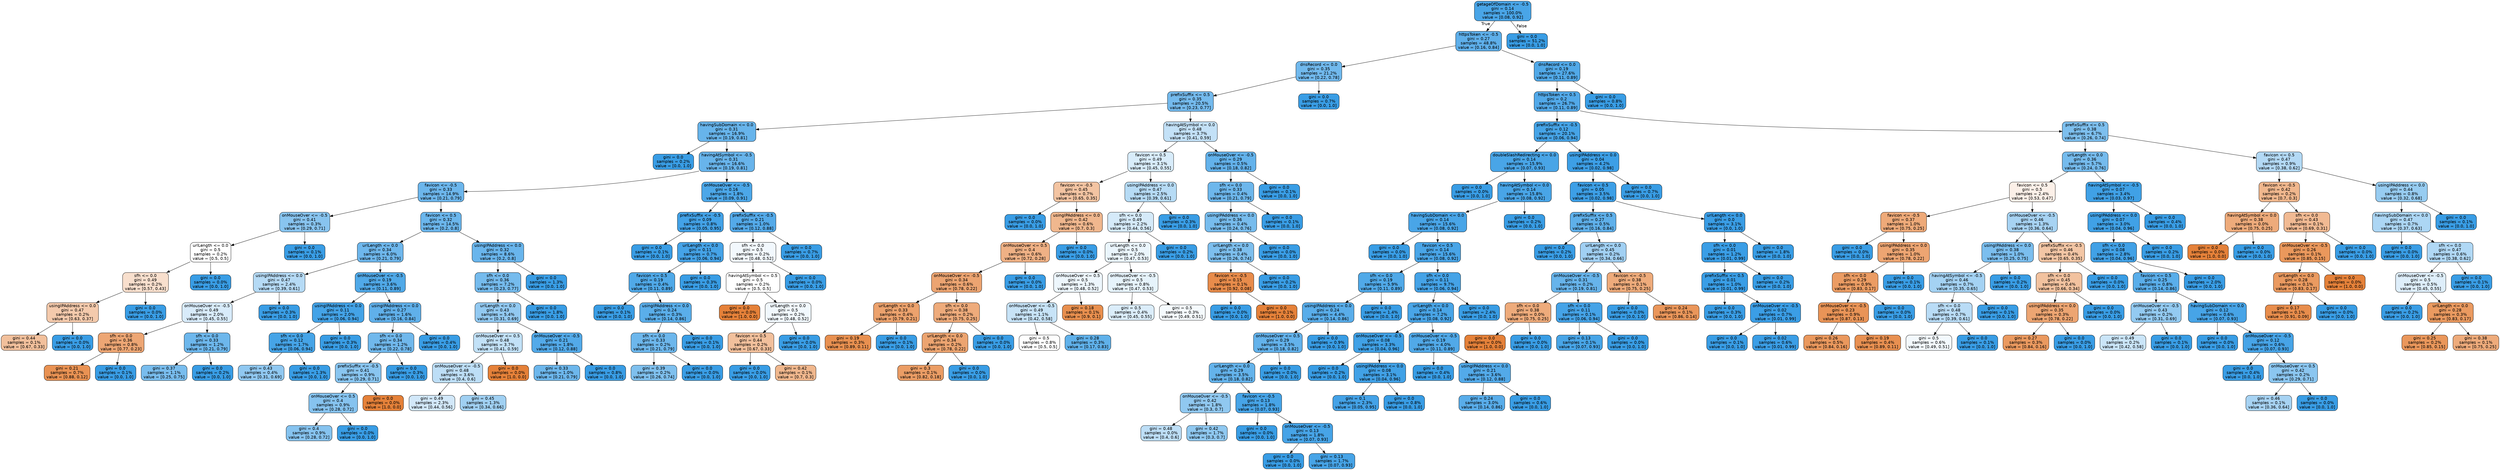 digraph Tree {
node [shape=box, style="filled, rounded", color="black", fontname=helvetica] ;
edge [fontname=helvetica] ;
0 [label="getageOfDomain <= -0.5\ngini = 0.14\nsamples = 100.0%\nvalue = [0.08, 0.92]", fillcolor="#399de5ea"] ;
1 [label="httpsToken <= -0.5\ngini = 0.27\nsamples = 48.8%\nvalue = [0.16, 0.84]", fillcolor="#399de5cf"] ;
0 -> 1 [labeldistance=2.5, labelangle=45, headlabel="True"] ;
2 [label="dnsRecord <= 0.0\ngini = 0.35\nsamples = 21.2%\nvalue = [0.22, 0.78]", fillcolor="#399de5b6"] ;
1 -> 2 ;
3 [label="prefixSuffix <= 0.5\ngini = 0.35\nsamples = 20.5%\nvalue = [0.23, 0.77]", fillcolor="#399de5b3"] ;
2 -> 3 ;
4 [label="havingSubDomain <= 0.0\ngini = 0.31\nsamples = 16.9%\nvalue = [0.19, 0.81]", fillcolor="#399de5c3"] ;
3 -> 4 ;
5 [label="gini = 0.0\nsamples = 0.2%\nvalue = [0.0, 1.0]", fillcolor="#399de5ff"] ;
4 -> 5 ;
6 [label="havingAtSymbol <= -0.5\ngini = 0.31\nsamples = 16.6%\nvalue = [0.19, 0.81]", fillcolor="#399de5c2"] ;
4 -> 6 ;
7 [label="favicon <= -0.5\ngini = 0.33\nsamples = 14.9%\nvalue = [0.21, 0.79]", fillcolor="#399de5bd"] ;
6 -> 7 ;
8 [label="onMouseOver <= -0.5\ngini = 0.41\nsamples = 0.3%\nvalue = [0.29, 0.71]", fillcolor="#399de599"] ;
7 -> 8 ;
9 [label="urlLength <= 0.0\ngini = 0.5\nsamples = 0.2%\nvalue = [0.5, 0.5]", fillcolor="#e5813900"] ;
8 -> 9 ;
10 [label="sfh <= 0.0\ngini = 0.49\nsamples = 0.2%\nvalue = [0.57, 0.43]", fillcolor="#e5813940"] ;
9 -> 10 ;
11 [label="usingIPAddress <= 0.0\ngini = 0.47\nsamples = 0.2%\nvalue = [0.63, 0.37]", fillcolor="#e581396a"] ;
10 -> 11 ;
12 [label="gini = 0.44\nsamples = 0.1%\nvalue = [0.67, 0.33]", fillcolor="#e581397f"] ;
11 -> 12 ;
13 [label="gini = 0.0\nsamples = 0.0%\nvalue = [0.0, 1.0]", fillcolor="#399de5ff"] ;
11 -> 13 ;
14 [label="gini = 0.0\nsamples = 0.0%\nvalue = [0.0, 1.0]", fillcolor="#399de5ff"] ;
10 -> 14 ;
15 [label="gini = 0.0\nsamples = 0.0%\nvalue = [0.0, 1.0]", fillcolor="#399de5ff"] ;
9 -> 15 ;
16 [label="gini = 0.0\nsamples = 0.1%\nvalue = [0.0, 1.0]", fillcolor="#399de5ff"] ;
8 -> 16 ;
17 [label="favicon <= 0.5\ngini = 0.32\nsamples = 14.5%\nvalue = [0.2, 0.8]", fillcolor="#399de5be"] ;
7 -> 17 ;
18 [label="urlLength <= 0.0\ngini = 0.34\nsamples = 6.0%\nvalue = [0.21, 0.79]", fillcolor="#399de5ba"] ;
17 -> 18 ;
19 [label="usingIPAddress <= 0.0\ngini = 0.47\nsamples = 2.4%\nvalue = [0.39, 0.61]", fillcolor="#399de55f"] ;
18 -> 19 ;
20 [label="onMouseOver <= -0.5\ngini = 0.49\nsamples = 2.0%\nvalue = [0.45, 0.55]", fillcolor="#399de532"] ;
19 -> 20 ;
21 [label="sfh <= 0.0\ngini = 0.36\nsamples = 0.8%\nvalue = [0.77, 0.23]", fillcolor="#e58139b3"] ;
20 -> 21 ;
22 [label="gini = 0.21\nsamples = 0.7%\nvalue = [0.88, 0.12]", fillcolor="#e58139dd"] ;
21 -> 22 ;
23 [label="gini = 0.0\nsamples = 0.1%\nvalue = [0.0, 1.0]", fillcolor="#399de5ff"] ;
21 -> 23 ;
24 [label="sfh <= 0.0\ngini = 0.33\nsamples = 1.2%\nvalue = [0.21, 0.79]", fillcolor="#399de5bb"] ;
20 -> 24 ;
25 [label="gini = 0.37\nsamples = 1.1%\nvalue = [0.25, 0.75]", fillcolor="#399de5ac"] ;
24 -> 25 ;
26 [label="gini = 0.0\nsamples = 0.2%\nvalue = [0.0, 1.0]", fillcolor="#399de5ff"] ;
24 -> 26 ;
27 [label="gini = 0.0\nsamples = 0.3%\nvalue = [0.0, 1.0]", fillcolor="#399de5ff"] ;
19 -> 27 ;
28 [label="onMouseOver <= -0.5\ngini = 0.19\nsamples = 3.6%\nvalue = [0.11, 0.89]", fillcolor="#399de5e1"] ;
18 -> 28 ;
29 [label="usingIPAddress <= 0.0\ngini = 0.11\nsamples = 2.0%\nvalue = [0.06, 0.94]", fillcolor="#399de5f0"] ;
28 -> 29 ;
30 [label="sfh <= 0.0\ngini = 0.12\nsamples = 1.7%\nvalue = [0.06, 0.94]", fillcolor="#399de5ee"] ;
29 -> 30 ;
31 [label="gini = 0.43\nsamples = 0.4%\nvalue = [0.31, 0.69]", fillcolor="#399de58e"] ;
30 -> 31 ;
32 [label="gini = 0.0\nsamples = 1.3%\nvalue = [0.0, 1.0]", fillcolor="#399de5ff"] ;
30 -> 32 ;
33 [label="gini = 0.0\nsamples = 0.3%\nvalue = [0.0, 1.0]", fillcolor="#399de5ff"] ;
29 -> 33 ;
34 [label="usingIPAddress <= 0.0\ngini = 0.27\nsamples = 1.6%\nvalue = [0.16, 0.84]", fillcolor="#399de5cd"] ;
28 -> 34 ;
35 [label="sfh <= 0.0\ngini = 0.34\nsamples = 1.2%\nvalue = [0.22, 0.78]", fillcolor="#399de5b8"] ;
34 -> 35 ;
36 [label="prefixSuffix <= -0.5\ngini = 0.41\nsamples = 0.9%\nvalue = [0.29, 0.71]", fillcolor="#399de597"] ;
35 -> 36 ;
37 [label="onMouseOver <= 0.5\ngini = 0.4\nsamples = 0.9%\nvalue = [0.28, 0.72]", fillcolor="#399de59c"] ;
36 -> 37 ;
38 [label="gini = 0.4\nsamples = 0.9%\nvalue = [0.28, 0.72]", fillcolor="#399de59b"] ;
37 -> 38 ;
39 [label="gini = 0.0\nsamples = 0.0%\nvalue = [0.0, 1.0]", fillcolor="#399de5ff"] ;
37 -> 39 ;
40 [label="gini = 0.0\nsamples = 0.0%\nvalue = [1.0, 0.0]", fillcolor="#e58139ff"] ;
36 -> 40 ;
41 [label="gini = 0.0\nsamples = 0.3%\nvalue = [0.0, 1.0]", fillcolor="#399de5ff"] ;
35 -> 41 ;
42 [label="gini = 0.0\nsamples = 0.4%\nvalue = [0.0, 1.0]", fillcolor="#399de5ff"] ;
34 -> 42 ;
43 [label="usingIPAddress <= 0.0\ngini = 0.32\nsamples = 8.6%\nvalue = [0.2, 0.8]", fillcolor="#399de5c1"] ;
17 -> 43 ;
44 [label="sfh <= 0.0\ngini = 0.36\nsamples = 7.2%\nvalue = [0.23, 0.77]", fillcolor="#399de5b1"] ;
43 -> 44 ;
45 [label="urlLength <= 0.0\ngini = 0.43\nsamples = 5.4%\nvalue = [0.31, 0.69]", fillcolor="#399de58c"] ;
44 -> 45 ;
46 [label="onMouseOver <= 0.5\ngini = 0.48\nsamples = 3.7%\nvalue = [0.41, 0.59]", fillcolor="#399de54e"] ;
45 -> 46 ;
47 [label="onMouseOver <= -0.5\ngini = 0.48\nsamples = 3.6%\nvalue = [0.4, 0.6]", fillcolor="#399de555"] ;
46 -> 47 ;
48 [label="gini = 0.49\nsamples = 2.3%\nvalue = [0.44, 0.56]", fillcolor="#399de53a"] ;
47 -> 48 ;
49 [label="gini = 0.45\nsamples = 1.3%\nvalue = [0.34, 0.66]", fillcolor="#399de57a"] ;
47 -> 49 ;
50 [label="gini = 0.0\nsamples = 0.0%\nvalue = [1.0, 0.0]", fillcolor="#e58139ff"] ;
46 -> 50 ;
51 [label="onMouseOver <= -0.5\ngini = 0.21\nsamples = 1.8%\nvalue = [0.12, 0.88]", fillcolor="#399de5dd"] ;
45 -> 51 ;
52 [label="gini = 0.33\nsamples = 1.0%\nvalue = [0.21, 0.79]", fillcolor="#399de5bc"] ;
51 -> 52 ;
53 [label="gini = 0.0\nsamples = 0.8%\nvalue = [0.0, 1.0]", fillcolor="#399de5ff"] ;
51 -> 53 ;
54 [label="gini = 0.0\nsamples = 1.8%\nvalue = [0.0, 1.0]", fillcolor="#399de5ff"] ;
44 -> 54 ;
55 [label="gini = 0.0\nsamples = 1.3%\nvalue = [0.0, 1.0]", fillcolor="#399de5ff"] ;
43 -> 55 ;
56 [label="onMouseOver <= -0.5\ngini = 0.16\nsamples = 1.8%\nvalue = [0.09, 0.91]", fillcolor="#399de5e6"] ;
6 -> 56 ;
57 [label="prefixSuffix <= -0.5\ngini = 0.09\nsamples = 0.8%\nvalue = [0.05, 0.95]", fillcolor="#399de5f2"] ;
56 -> 57 ;
58 [label="gini = 0.0\nsamples = 0.1%\nvalue = [0.0, 1.0]", fillcolor="#399de5ff"] ;
57 -> 58 ;
59 [label="urlLength <= 0.0\ngini = 0.11\nsamples = 0.7%\nvalue = [0.06, 0.94]", fillcolor="#399de5ef"] ;
57 -> 59 ;
60 [label="favicon <= 0.5\ngini = 0.19\nsamples = 0.4%\nvalue = [0.11, 0.89]", fillcolor="#399de5e1"] ;
59 -> 60 ;
61 [label="gini = 0.0\nsamples = 0.1%\nvalue = [0.0, 1.0]", fillcolor="#399de5ff"] ;
60 -> 61 ;
62 [label="usingIPAddress <= 0.0\ngini = 0.24\nsamples = 0.3%\nvalue = [0.14, 0.86]", fillcolor="#399de5d4"] ;
60 -> 62 ;
63 [label="sfh <= 0.0\ngini = 0.33\nsamples = 0.2%\nvalue = [0.21, 0.79]", fillcolor="#399de5bc"] ;
62 -> 63 ;
64 [label="gini = 0.39\nsamples = 0.2%\nvalue = [0.26, 0.74]", fillcolor="#399de5a4"] ;
63 -> 64 ;
65 [label="gini = 0.0\nsamples = 0.0%\nvalue = [0.0, 1.0]", fillcolor="#399de5ff"] ;
63 -> 65 ;
66 [label="gini = 0.0\nsamples = 0.1%\nvalue = [0.0, 1.0]", fillcolor="#399de5ff"] ;
62 -> 66 ;
67 [label="gini = 0.0\nsamples = 0.3%\nvalue = [0.0, 1.0]", fillcolor="#399de5ff"] ;
59 -> 67 ;
68 [label="prefixSuffix <= -0.5\ngini = 0.21\nsamples = 1.0%\nvalue = [0.12, 0.88]", fillcolor="#399de5dc"] ;
56 -> 68 ;
69 [label="sfh <= 0.0\ngini = 0.5\nsamples = 0.2%\nvalue = [0.48, 0.52]", fillcolor="#399de510"] ;
68 -> 69 ;
70 [label="havingAtSymbol <= 0.5\ngini = 0.5\nsamples = 0.2%\nvalue = [0.5, 0.5]", fillcolor="#e5813900"] ;
69 -> 70 ;
71 [label="gini = 0.0\nsamples = 0.0%\nvalue = [1.0, 0.0]", fillcolor="#e58139ff"] ;
70 -> 71 ;
72 [label="urlLength <= 0.0\ngini = 0.5\nsamples = 0.2%\nvalue = [0.48, 0.52]", fillcolor="#399de511"] ;
70 -> 72 ;
73 [label="favicon <= 0.5\ngini = 0.44\nsamples = 0.2%\nvalue = [0.67, 0.33]", fillcolor="#e581397f"] ;
72 -> 73 ;
74 [label="gini = 0.0\nsamples = 0.0%\nvalue = [0.0, 1.0]", fillcolor="#399de5ff"] ;
73 -> 74 ;
75 [label="gini = 0.42\nsamples = 0.1%\nvalue = [0.7, 0.3]", fillcolor="#e5813992"] ;
73 -> 75 ;
76 [label="gini = 0.0\nsamples = 0.0%\nvalue = [0.0, 1.0]", fillcolor="#399de5ff"] ;
72 -> 76 ;
77 [label="gini = 0.0\nsamples = 0.0%\nvalue = [0.0, 1.0]", fillcolor="#399de5ff"] ;
69 -> 77 ;
78 [label="gini = 0.0\nsamples = 0.7%\nvalue = [0.0, 1.0]", fillcolor="#399de5ff"] ;
68 -> 78 ;
79 [label="havingAtSymbol <= 0.0\ngini = 0.48\nsamples = 3.7%\nvalue = [0.41, 0.59]", fillcolor="#399de54d"] ;
3 -> 79 ;
80 [label="favicon <= 0.5\ngini = 0.49\nsamples = 3.1%\nvalue = [0.45, 0.55]", fillcolor="#399de531"] ;
79 -> 80 ;
81 [label="favicon <= -0.5\ngini = 0.45\nsamples = 0.7%\nvalue = [0.65, 0.35]", fillcolor="#e5813977"] ;
80 -> 81 ;
82 [label="gini = 0.0\nsamples = 0.0%\nvalue = [0.0, 1.0]", fillcolor="#399de5ff"] ;
81 -> 82 ;
83 [label="usingIPAddress <= 0.0\ngini = 0.42\nsamples = 0.6%\nvalue = [0.7, 0.3]", fillcolor="#e5813991"] ;
81 -> 83 ;
84 [label="onMouseOver <= 0.5\ngini = 0.4\nsamples = 0.6%\nvalue = [0.72, 0.28]", fillcolor="#e581399d"] ;
83 -> 84 ;
85 [label="onMouseOver <= -0.5\ngini = 0.34\nsamples = 0.6%\nvalue = [0.78, 0.22]", fillcolor="#e58139b7"] ;
84 -> 85 ;
86 [label="urlLength <= 0.0\ngini = 0.33\nsamples = 0.4%\nvalue = [0.79, 0.21]", fillcolor="#e58139bc"] ;
85 -> 86 ;
87 [label="gini = 0.19\nsamples = 0.3%\nvalue = [0.89, 0.11]", fillcolor="#e58139e1"] ;
86 -> 87 ;
88 [label="gini = 0.0\nsamples = 0.1%\nvalue = [0.0, 1.0]", fillcolor="#399de5ff"] ;
86 -> 88 ;
89 [label="sfh <= 0.0\ngini = 0.38\nsamples = 0.2%\nvalue = [0.75, 0.25]", fillcolor="#e58139aa"] ;
85 -> 89 ;
90 [label="urlLength <= 0.0\ngini = 0.34\nsamples = 0.2%\nvalue = [0.78, 0.22]", fillcolor="#e58139b8"] ;
89 -> 90 ;
91 [label="gini = 0.3\nsamples = 0.1%\nvalue = [0.82, 0.18]", fillcolor="#e58139c6"] ;
90 -> 91 ;
92 [label="gini = 0.0\nsamples = 0.0%\nvalue = [0.0, 1.0]", fillcolor="#399de5ff"] ;
90 -> 92 ;
93 [label="gini = 0.0\nsamples = 0.0%\nvalue = [0.0, 1.0]", fillcolor="#399de5ff"] ;
89 -> 93 ;
94 [label="gini = 0.0\nsamples = 0.0%\nvalue = [0.0, 1.0]", fillcolor="#399de5ff"] ;
84 -> 94 ;
95 [label="gini = 0.0\nsamples = 0.0%\nvalue = [0.0, 1.0]", fillcolor="#399de5ff"] ;
83 -> 95 ;
96 [label="usingIPAddress <= 0.0\ngini = 0.47\nsamples = 2.5%\nvalue = [0.39, 0.61]", fillcolor="#399de55e"] ;
80 -> 96 ;
97 [label="sfh <= 0.0\ngini = 0.49\nsamples = 2.2%\nvalue = [0.44, 0.56]", fillcolor="#399de536"] ;
96 -> 97 ;
98 [label="urlLength <= 0.0\ngini = 0.5\nsamples = 2.0%\nvalue = [0.47, 0.53]", fillcolor="#399de51a"] ;
97 -> 98 ;
99 [label="onMouseOver <= 0.5\ngini = 0.5\nsamples = 1.3%\nvalue = [0.48, 0.52]", fillcolor="#399de517"] ;
98 -> 99 ;
100 [label="onMouseOver <= -0.5\ngini = 0.49\nsamples = 1.1%\nvalue = [0.42, 0.58]", fillcolor="#399de548"] ;
99 -> 100 ;
101 [label="gini = 0.5\nsamples = 0.8%\nvalue = [0.5, 0.5]", fillcolor="#e5813900"] ;
100 -> 101 ;
102 [label="gini = 0.28\nsamples = 0.3%\nvalue = [0.17, 0.83]", fillcolor="#399de5cc"] ;
100 -> 102 ;
103 [label="gini = 0.18\nsamples = 0.1%\nvalue = [0.9, 0.1]", fillcolor="#e58139e3"] ;
99 -> 103 ;
104 [label="onMouseOver <= -0.5\ngini = 0.5\nsamples = 0.8%\nvalue = [0.47, 0.53]", fillcolor="#399de51f"] ;
98 -> 104 ;
105 [label="gini = 0.5\nsamples = 0.4%\nvalue = [0.45, 0.55]", fillcolor="#399de52e"] ;
104 -> 105 ;
106 [label="gini = 0.5\nsamples = 0.3%\nvalue = [0.49, 0.51]", fillcolor="#399de50c"] ;
104 -> 106 ;
107 [label="gini = 0.0\nsamples = 0.2%\nvalue = [0.0, 1.0]", fillcolor="#399de5ff"] ;
97 -> 107 ;
108 [label="gini = 0.0\nsamples = 0.3%\nvalue = [0.0, 1.0]", fillcolor="#399de5ff"] ;
96 -> 108 ;
109 [label="onMouseOver <= -0.5\ngini = 0.29\nsamples = 0.5%\nvalue = [0.18, 0.82]", fillcolor="#399de5c8"] ;
79 -> 109 ;
110 [label="sfh <= 0.0\ngini = 0.33\nsamples = 0.4%\nvalue = [0.21, 0.79]", fillcolor="#399de5bb"] ;
109 -> 110 ;
111 [label="usingIPAddress <= 0.0\ngini = 0.36\nsamples = 0.4%\nvalue = [0.24, 0.76]", fillcolor="#399de5af"] ;
110 -> 111 ;
112 [label="urlLength <= 0.0\ngini = 0.38\nsamples = 0.4%\nvalue = [0.26, 0.74]", fillcolor="#399de5a7"] ;
111 -> 112 ;
113 [label="favicon <= -0.5\ngini = 0.15\nsamples = 0.1%\nvalue = [0.92, 0.08]", fillcolor="#e58139e8"] ;
112 -> 113 ;
114 [label="gini = 0.0\nsamples = 0.0%\nvalue = [0.0, 1.0]", fillcolor="#399de5ff"] ;
113 -> 114 ;
115 [label="gini = 0.0\nsamples = 0.1%\nvalue = [1.0, 0.0]", fillcolor="#e58139ff"] ;
113 -> 115 ;
116 [label="gini = 0.0\nsamples = 0.2%\nvalue = [0.0, 1.0]", fillcolor="#399de5ff"] ;
112 -> 116 ;
117 [label="gini = 0.0\nsamples = 0.0%\nvalue = [0.0, 1.0]", fillcolor="#399de5ff"] ;
111 -> 117 ;
118 [label="gini = 0.0\nsamples = 0.1%\nvalue = [0.0, 1.0]", fillcolor="#399de5ff"] ;
110 -> 118 ;
119 [label="gini = 0.0\nsamples = 0.1%\nvalue = [0.0, 1.0]", fillcolor="#399de5ff"] ;
109 -> 119 ;
120 [label="gini = 0.0\nsamples = 0.7%\nvalue = [0.0, 1.0]", fillcolor="#399de5ff"] ;
2 -> 120 ;
121 [label="dnsRecord <= 0.0\ngini = 0.19\nsamples = 27.6%\nvalue = [0.11, 0.89]", fillcolor="#399de5e0"] ;
1 -> 121 ;
122 [label="httpsToken <= 0.5\ngini = 0.2\nsamples = 26.7%\nvalue = [0.11, 0.89]", fillcolor="#399de5df"] ;
121 -> 122 ;
123 [label="prefixSuffix <= -0.5\ngini = 0.12\nsamples = 20.1%\nvalue = [0.06, 0.94]", fillcolor="#399de5ee"] ;
122 -> 123 ;
124 [label="doubleSlashRedirecting <= 0.0\ngini = 0.14\nsamples = 15.9%\nvalue = [0.07, 0.93]", fillcolor="#399de5ea"] ;
123 -> 124 ;
125 [label="gini = 0.0\nsamples = 0.0%\nvalue = [0.0, 1.0]", fillcolor="#399de5ff"] ;
124 -> 125 ;
126 [label="havingAtSymbol <= 0.0\ngini = 0.14\nsamples = 15.8%\nvalue = [0.08, 0.92]", fillcolor="#399de5ea"] ;
124 -> 126 ;
127 [label="havingSubDomain <= 0.0\ngini = 0.14\nsamples = 15.6%\nvalue = [0.08, 0.92]", fillcolor="#399de5ea"] ;
126 -> 127 ;
128 [label="gini = 0.0\nsamples = 0.0%\nvalue = [0.0, 1.0]", fillcolor="#399de5ff"] ;
127 -> 128 ;
129 [label="favicon <= 0.5\ngini = 0.14\nsamples = 15.6%\nvalue = [0.08, 0.92]", fillcolor="#399de5ea"] ;
127 -> 129 ;
130 [label="sfh <= 0.0\ngini = 0.19\nsamples = 5.9%\nvalue = [0.11, 0.89]", fillcolor="#399de5e1"] ;
129 -> 130 ;
131 [label="usingIPAddress <= 0.0\ngini = 0.24\nsamples = 4.4%\nvalue = [0.14, 0.86]", fillcolor="#399de5d5"] ;
130 -> 131 ;
132 [label="onMouseOver <= 0.5\ngini = 0.29\nsamples = 3.5%\nvalue = [0.18, 0.82]", fillcolor="#399de5c8"] ;
131 -> 132 ;
133 [label="urlLength <= 0.0\ngini = 0.29\nsamples = 3.5%\nvalue = [0.18, 0.82]", fillcolor="#399de5c7"] ;
132 -> 133 ;
134 [label="onMouseOver <= -0.5\ngini = 0.42\nsamples = 1.8%\nvalue = [0.3, 0.7]", fillcolor="#399de58f"] ;
133 -> 134 ;
135 [label="gini = 0.48\nsamples = 0.0%\nvalue = [0.4, 0.6]", fillcolor="#399de555"] ;
134 -> 135 ;
136 [label="gini = 0.42\nsamples = 1.7%\nvalue = [0.3, 0.7]", fillcolor="#399de590"] ;
134 -> 136 ;
137 [label="favicon <= -0.5\ngini = 0.13\nsamples = 1.8%\nvalue = [0.07, 0.93]", fillcolor="#399de5ec"] ;
133 -> 137 ;
138 [label="gini = 0.0\nsamples = 0.0%\nvalue = [0.0, 1.0]", fillcolor="#399de5ff"] ;
137 -> 138 ;
139 [label="onMouseOver <= -0.5\ngini = 0.13\nsamples = 1.8%\nvalue = [0.07, 0.93]", fillcolor="#399de5ec"] ;
137 -> 139 ;
140 [label="gini = 0.0\nsamples = 0.0%\nvalue = [0.0, 1.0]", fillcolor="#399de5ff"] ;
139 -> 140 ;
141 [label="gini = 0.13\nsamples = 1.7%\nvalue = [0.07, 0.93]", fillcolor="#399de5ec"] ;
139 -> 141 ;
142 [label="gini = 0.0\nsamples = 0.0%\nvalue = [0.0, 1.0]", fillcolor="#399de5ff"] ;
132 -> 142 ;
143 [label="gini = 0.0\nsamples = 0.9%\nvalue = [0.0, 1.0]", fillcolor="#399de5ff"] ;
131 -> 143 ;
144 [label="gini = 0.0\nsamples = 1.4%\nvalue = [0.0, 1.0]", fillcolor="#399de5ff"] ;
130 -> 144 ;
145 [label="sfh <= 0.0\ngini = 0.11\nsamples = 9.7%\nvalue = [0.06, 0.94]", fillcolor="#399de5ef"] ;
129 -> 145 ;
146 [label="urlLength <= 0.0\ngini = 0.14\nsamples = 7.2%\nvalue = [0.08, 0.92]", fillcolor="#399de5ea"] ;
145 -> 146 ;
147 [label="onMouseOver <= -0.5\ngini = 0.08\nsamples = 3.3%\nvalue = [0.04, 0.96]", fillcolor="#399de5f5"] ;
146 -> 147 ;
148 [label="gini = 0.0\nsamples = 0.2%\nvalue = [0.0, 1.0]", fillcolor="#399de5ff"] ;
147 -> 148 ;
149 [label="usingIPAddress <= 0.0\ngini = 0.08\nsamples = 3.1%\nvalue = [0.04, 0.96]", fillcolor="#399de5f4"] ;
147 -> 149 ;
150 [label="gini = 0.1\nsamples = 2.3%\nvalue = [0.05, 0.95]", fillcolor="#399de5f1"] ;
149 -> 150 ;
151 [label="gini = 0.0\nsamples = 0.8%\nvalue = [0.0, 1.0]", fillcolor="#399de5ff"] ;
149 -> 151 ;
152 [label="onMouseOver <= -0.5\ngini = 0.19\nsamples = 4.0%\nvalue = [0.11, 0.89]", fillcolor="#399de5e0"] ;
146 -> 152 ;
153 [label="gini = 0.0\nsamples = 0.4%\nvalue = [0.0, 1.0]", fillcolor="#399de5ff"] ;
152 -> 153 ;
154 [label="usingIPAddress <= 0.0\ngini = 0.21\nsamples = 3.6%\nvalue = [0.12, 0.88]", fillcolor="#399de5dd"] ;
152 -> 154 ;
155 [label="gini = 0.24\nsamples = 3.0%\nvalue = [0.14, 0.86]", fillcolor="#399de5d5"] ;
154 -> 155 ;
156 [label="gini = 0.0\nsamples = 0.6%\nvalue = [0.0, 1.0]", fillcolor="#399de5ff"] ;
154 -> 156 ;
157 [label="gini = 0.0\nsamples = 2.4%\nvalue = [0.0, 1.0]", fillcolor="#399de5ff"] ;
145 -> 157 ;
158 [label="gini = 0.0\nsamples = 0.2%\nvalue = [0.0, 1.0]", fillcolor="#399de5ff"] ;
126 -> 158 ;
159 [label="usingIPAddress <= 0.0\ngini = 0.04\nsamples = 4.2%\nvalue = [0.02, 0.98]", fillcolor="#399de5fa"] ;
123 -> 159 ;
160 [label="favicon <= 0.5\ngini = 0.05\nsamples = 3.5%\nvalue = [0.02, 0.98]", fillcolor="#399de5f9"] ;
159 -> 160 ;
161 [label="prefixSuffix <= 0.5\ngini = 0.27\nsamples = 0.5%\nvalue = [0.16, 0.84]", fillcolor="#399de5ce"] ;
160 -> 161 ;
162 [label="gini = 0.0\nsamples = 0.2%\nvalue = [0.0, 1.0]", fillcolor="#399de5ff"] ;
161 -> 162 ;
163 [label="urlLength <= 0.0\ngini = 0.45\nsamples = 0.2%\nvalue = [0.34, 0.66]", fillcolor="#399de579"] ;
161 -> 163 ;
164 [label="onMouseOver <= -0.5\ngini = 0.31\nsamples = 0.2%\nvalue = [0.19, 0.81]", fillcolor="#399de5c3"] ;
163 -> 164 ;
165 [label="sfh <= 0.0\ngini = 0.38\nsamples = 0.0%\nvalue = [0.75, 0.25]", fillcolor="#e58139aa"] ;
164 -> 165 ;
166 [label="gini = 0.0\nsamples = 0.0%\nvalue = [1.0, 0.0]", fillcolor="#e58139ff"] ;
165 -> 166 ;
167 [label="gini = 0.0\nsamples = 0.0%\nvalue = [0.0, 1.0]", fillcolor="#399de5ff"] ;
165 -> 167 ;
168 [label="sfh <= 0.0\ngini = 0.11\nsamples = 0.1%\nvalue = [0.06, 0.94]", fillcolor="#399de5ef"] ;
164 -> 168 ;
169 [label="gini = 0.13\nsamples = 0.1%\nvalue = [0.07, 0.93]", fillcolor="#399de5eb"] ;
168 -> 169 ;
170 [label="gini = 0.0\nsamples = 0.0%\nvalue = [0.0, 1.0]", fillcolor="#399de5ff"] ;
168 -> 170 ;
171 [label="favicon <= -0.5\ngini = 0.38\nsamples = 0.1%\nvalue = [0.75, 0.25]", fillcolor="#e58139aa"] ;
163 -> 171 ;
172 [label="gini = 0.0\nsamples = 0.0%\nvalue = [0.0, 1.0]", fillcolor="#399de5ff"] ;
171 -> 172 ;
173 [label="gini = 0.24\nsamples = 0.1%\nvalue = [0.86, 0.14]", fillcolor="#e58139d4"] ;
171 -> 173 ;
174 [label="urlLength <= 0.0\ngini = 0.0\nsamples = 3.1%\nvalue = [0.0, 1.0]", fillcolor="#399de5fe"] ;
160 -> 174 ;
175 [label="sfh <= 0.0\ngini = 0.01\nsamples = 1.2%\nvalue = [0.01, 0.99]", fillcolor="#399de5fd"] ;
174 -> 175 ;
176 [label="prefixSuffix <= 0.5\ngini = 0.01\nsamples = 1.0%\nvalue = [0.01, 0.99]", fillcolor="#399de5fd"] ;
175 -> 176 ;
177 [label="gini = 0.0\nsamples = 0.3%\nvalue = [0.0, 1.0]", fillcolor="#399de5ff"] ;
176 -> 177 ;
178 [label="onMouseOver <= -0.5\ngini = 0.02\nsamples = 0.7%\nvalue = [0.01, 0.99]", fillcolor="#399de5fc"] ;
176 -> 178 ;
179 [label="gini = 0.0\nsamples = 0.1%\nvalue = [0.0, 1.0]", fillcolor="#399de5ff"] ;
178 -> 179 ;
180 [label="gini = 0.02\nsamples = 0.6%\nvalue = [0.01, 0.99]", fillcolor="#399de5fc"] ;
178 -> 180 ;
181 [label="gini = 0.0\nsamples = 0.2%\nvalue = [0.0, 1.0]", fillcolor="#399de5ff"] ;
175 -> 181 ;
182 [label="gini = 0.0\nsamples = 1.8%\nvalue = [0.0, 1.0]", fillcolor="#399de5ff"] ;
174 -> 182 ;
183 [label="gini = 0.0\nsamples = 0.7%\nvalue = [0.0, 1.0]", fillcolor="#399de5ff"] ;
159 -> 183 ;
184 [label="prefixSuffix <= 0.5\ngini = 0.38\nsamples = 6.7%\nvalue = [0.26, 0.74]", fillcolor="#399de5a7"] ;
122 -> 184 ;
185 [label="urlLength <= 0.0\ngini = 0.36\nsamples = 5.7%\nvalue = [0.24, 0.76]", fillcolor="#399de5b1"] ;
184 -> 185 ;
186 [label="favicon <= 0.5\ngini = 0.5\nsamples = 2.4%\nvalue = [0.53, 0.47]", fillcolor="#e581391d"] ;
185 -> 186 ;
187 [label="favicon <= -0.5\ngini = 0.37\nsamples = 1.0%\nvalue = [0.75, 0.25]", fillcolor="#e58139ac"] ;
186 -> 187 ;
188 [label="gini = 0.0\nsamples = 0.0%\nvalue = [0.0, 1.0]", fillcolor="#399de5ff"] ;
187 -> 188 ;
189 [label="usingIPAddress <= 0.0\ngini = 0.35\nsamples = 1.0%\nvalue = [0.78, 0.22]", fillcolor="#e58139b5"] ;
187 -> 189 ;
190 [label="sfh <= 0.0\ngini = 0.29\nsamples = 0.9%\nvalue = [0.83, 0.17]", fillcolor="#e58139c9"] ;
189 -> 190 ;
191 [label="onMouseOver <= -0.5\ngini = 0.23\nsamples = 0.9%\nvalue = [0.87, 0.13]", fillcolor="#e58139d8"] ;
190 -> 191 ;
192 [label="gini = 0.26\nsamples = 0.5%\nvalue = [0.84, 0.16]", fillcolor="#e58139d0"] ;
191 -> 192 ;
193 [label="gini = 0.19\nsamples = 0.4%\nvalue = [0.89, 0.11]", fillcolor="#e58139e0"] ;
191 -> 193 ;
194 [label="gini = 0.0\nsamples = 0.0%\nvalue = [0.0, 1.0]", fillcolor="#399de5ff"] ;
190 -> 194 ;
195 [label="gini = 0.0\nsamples = 0.1%\nvalue = [0.0, 1.0]", fillcolor="#399de5ff"] ;
189 -> 195 ;
196 [label="onMouseOver <= -0.5\ngini = 0.46\nsamples = 1.3%\nvalue = [0.36, 0.64]", fillcolor="#399de571"] ;
186 -> 196 ;
197 [label="usingIPAddress <= 0.0\ngini = 0.38\nsamples = 1.0%\nvalue = [0.25, 0.75]", fillcolor="#399de5a9"] ;
196 -> 197 ;
198 [label="havingAtSymbol <= -0.5\ngini = 0.46\nsamples = 0.7%\nvalue = [0.35, 0.65]", fillcolor="#399de575"] ;
197 -> 198 ;
199 [label="sfh <= 0.0\ngini = 0.48\nsamples = 0.7%\nvalue = [0.39, 0.61]", fillcolor="#399de55a"] ;
198 -> 199 ;
200 [label="gini = 0.5\nsamples = 0.6%\nvalue = [0.49, 0.51]", fillcolor="#399de50f"] ;
199 -> 200 ;
201 [label="gini = 0.0\nsamples = 0.1%\nvalue = [0.0, 1.0]", fillcolor="#399de5ff"] ;
199 -> 201 ;
202 [label="gini = 0.0\nsamples = 0.1%\nvalue = [0.0, 1.0]", fillcolor="#399de5ff"] ;
198 -> 202 ;
203 [label="gini = 0.0\nsamples = 0.2%\nvalue = [0.0, 1.0]", fillcolor="#399de5ff"] ;
197 -> 203 ;
204 [label="prefixSuffix <= -0.5\ngini = 0.46\nsamples = 0.4%\nvalue = [0.65, 0.35]", fillcolor="#e5813973"] ;
196 -> 204 ;
205 [label="sfh <= 0.0\ngini = 0.45\nsamples = 0.4%\nvalue = [0.66, 0.34]", fillcolor="#e581397b"] ;
204 -> 205 ;
206 [label="usingIPAddress <= 0.0\ngini = 0.35\nsamples = 0.3%\nvalue = [0.78, 0.22]", fillcolor="#e58139b5"] ;
205 -> 206 ;
207 [label="gini = 0.27\nsamples = 0.3%\nvalue = [0.84, 0.16]", fillcolor="#e58139ce"] ;
206 -> 207 ;
208 [label="gini = 0.0\nsamples = 0.0%\nvalue = [0.0, 1.0]", fillcolor="#399de5ff"] ;
206 -> 208 ;
209 [label="gini = 0.0\nsamples = 0.0%\nvalue = [0.0, 1.0]", fillcolor="#399de5ff"] ;
205 -> 209 ;
210 [label="gini = 0.0\nsamples = 0.0%\nvalue = [0.0, 1.0]", fillcolor="#399de5ff"] ;
204 -> 210 ;
211 [label="havingAtSymbol <= -0.5\ngini = 0.07\nsamples = 3.4%\nvalue = [0.03, 0.97]", fillcolor="#399de5f6"] ;
185 -> 211 ;
212 [label="usingIPAddress <= 0.0\ngini = 0.07\nsamples = 3.0%\nvalue = [0.04, 0.96]", fillcolor="#399de5f5"] ;
211 -> 212 ;
213 [label="sfh <= 0.0\ngini = 0.08\nsamples = 2.8%\nvalue = [0.04, 0.96]", fillcolor="#399de5f4"] ;
212 -> 213 ;
214 [label="favicon <= 0.5\ngini = 0.25\nsamples = 0.8%\nvalue = [0.14, 0.86]", fillcolor="#399de5d4"] ;
213 -> 214 ;
215 [label="onMouseOver <= -0.5\ngini = 0.43\nsamples = 0.2%\nvalue = [0.31, 0.69]", fillcolor="#399de58a"] ;
214 -> 215 ;
216 [label="gini = 0.49\nsamples = 0.2%\nvalue = [0.42, 0.58]", fillcolor="#399de544"] ;
215 -> 216 ;
217 [label="gini = 0.0\nsamples = 0.1%\nvalue = [0.0, 1.0]", fillcolor="#399de5ff"] ;
215 -> 217 ;
218 [label="havingSubDomain <= 0.0\ngini = 0.12\nsamples = 0.6%\nvalue = [0.07, 0.93]", fillcolor="#399de5ed"] ;
214 -> 218 ;
219 [label="gini = 0.0\nsamples = 0.0%\nvalue = [0.0, 1.0]", fillcolor="#399de5ff"] ;
218 -> 219 ;
220 [label="onMouseOver <= -0.5\ngini = 0.12\nsamples = 0.6%\nvalue = [0.07, 0.93]", fillcolor="#399de5ed"] ;
218 -> 220 ;
221 [label="gini = 0.0\nsamples = 0.4%\nvalue = [0.0, 1.0]", fillcolor="#399de5ff"] ;
220 -> 221 ;
222 [label="onMouseOver <= 0.5\ngini = 0.42\nsamples = 0.2%\nvalue = [0.29, 0.71]", fillcolor="#399de595"] ;
220 -> 222 ;
223 [label="gini = 0.46\nsamples = 0.1%\nvalue = [0.36, 0.64]", fillcolor="#399de571"] ;
222 -> 223 ;
224 [label="gini = 0.0\nsamples = 0.0%\nvalue = [0.0, 1.0]", fillcolor="#399de5ff"] ;
222 -> 224 ;
225 [label="gini = 0.0\nsamples = 2.0%\nvalue = [0.0, 1.0]", fillcolor="#399de5ff"] ;
213 -> 225 ;
226 [label="gini = 0.0\nsamples = 0.2%\nvalue = [0.0, 1.0]", fillcolor="#399de5ff"] ;
212 -> 226 ;
227 [label="gini = 0.0\nsamples = 0.4%\nvalue = [0.0, 1.0]", fillcolor="#399de5ff"] ;
211 -> 227 ;
228 [label="favicon <= 0.5\ngini = 0.47\nsamples = 0.9%\nvalue = [0.38, 0.62]", fillcolor="#399de561"] ;
184 -> 228 ;
229 [label="favicon <= -0.5\ngini = 0.42\nsamples = 0.2%\nvalue = [0.7, 0.3]", fillcolor="#e5813992"] ;
228 -> 229 ;
230 [label="havingAtSymbol <= 0.0\ngini = 0.38\nsamples = 0.0%\nvalue = [0.75, 0.25]", fillcolor="#e58139aa"] ;
229 -> 230 ;
231 [label="gini = 0.0\nsamples = 0.0%\nvalue = [1.0, 0.0]", fillcolor="#e58139ff"] ;
230 -> 231 ;
232 [label="gini = 0.0\nsamples = 0.0%\nvalue = [0.0, 1.0]", fillcolor="#399de5ff"] ;
230 -> 232 ;
233 [label="sfh <= 0.0\ngini = 0.43\nsamples = 0.1%\nvalue = [0.69, 0.31]", fillcolor="#e581398b"] ;
229 -> 233 ;
234 [label="onMouseOver <= -0.5\ngini = 0.26\nsamples = 0.1%\nvalue = [0.85, 0.15]", fillcolor="#e58139d1"] ;
233 -> 234 ;
235 [label="urlLength <= 0.0\ngini = 0.28\nsamples = 0.1%\nvalue = [0.83, 0.17]", fillcolor="#e58139cc"] ;
234 -> 235 ;
236 [label="gini = 0.17\nsamples = 0.1%\nvalue = [0.91, 0.09]", fillcolor="#e58139e6"] ;
235 -> 236 ;
237 [label="gini = 0.0\nsamples = 0.0%\nvalue = [0.0, 1.0]", fillcolor="#399de5ff"] ;
235 -> 237 ;
238 [label="gini = 0.0\nsamples = 0.0%\nvalue = [1.0, 0.0]", fillcolor="#e58139ff"] ;
234 -> 238 ;
239 [label="gini = 0.0\nsamples = 0.0%\nvalue = [0.0, 1.0]", fillcolor="#399de5ff"] ;
233 -> 239 ;
240 [label="usingIPAddress <= 0.0\ngini = 0.44\nsamples = 0.8%\nvalue = [0.32, 0.68]", fillcolor="#399de585"] ;
228 -> 240 ;
241 [label="havingSubDomain <= 0.0\ngini = 0.47\nsamples = 0.7%\nvalue = [0.37, 0.63]", fillcolor="#399de56a"] ;
240 -> 241 ;
242 [label="gini = 0.0\nsamples = 0.0%\nvalue = [0.0, 1.0]", fillcolor="#399de5ff"] ;
241 -> 242 ;
243 [label="sfh <= 0.0\ngini = 0.47\nsamples = 0.6%\nvalue = [0.38, 0.62]", fillcolor="#399de565"] ;
241 -> 243 ;
244 [label="onMouseOver <= -0.5\ngini = 0.5\nsamples = 0.5%\nvalue = [0.45, 0.55]", fillcolor="#399de52a"] ;
243 -> 244 ;
245 [label="gini = 0.0\nsamples = 0.2%\nvalue = [0.0, 1.0]", fillcolor="#399de5ff"] ;
244 -> 245 ;
246 [label="urlLength <= 0.0\ngini = 0.28\nsamples = 0.3%\nvalue = [0.83, 0.17]", fillcolor="#e58139cc"] ;
244 -> 246 ;
247 [label="gini = 0.25\nsamples = 0.2%\nvalue = [0.85, 0.15]", fillcolor="#e58139d3"] ;
246 -> 247 ;
248 [label="gini = 0.38\nsamples = 0.1%\nvalue = [0.75, 0.25]", fillcolor="#e58139aa"] ;
246 -> 248 ;
249 [label="gini = 0.0\nsamples = 0.1%\nvalue = [0.0, 1.0]", fillcolor="#399de5ff"] ;
243 -> 249 ;
250 [label="gini = 0.0\nsamples = 0.1%\nvalue = [0.0, 1.0]", fillcolor="#399de5ff"] ;
240 -> 250 ;
251 [label="gini = 0.0\nsamples = 0.8%\nvalue = [0.0, 1.0]", fillcolor="#399de5ff"] ;
121 -> 251 ;
252 [label="gini = 0.0\nsamples = 51.2%\nvalue = [0.0, 1.0]", fillcolor="#399de5ff"] ;
0 -> 252 [labeldistance=2.5, labelangle=-45, headlabel="False"] ;
}